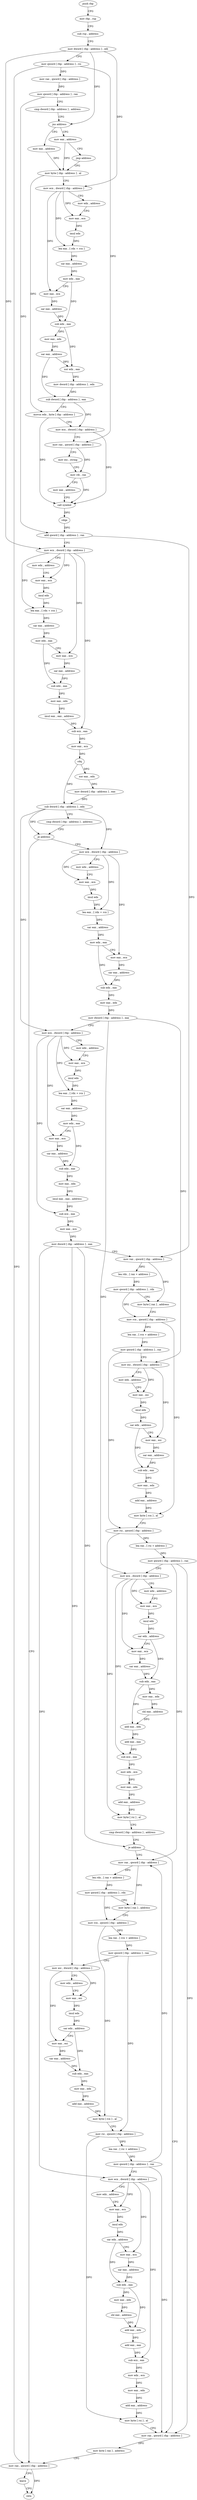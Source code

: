 digraph "func" {
"4330417" [label = "push rbp" ]
"4330418" [label = "mov rbp , rsp" ]
"4330421" [label = "sub rsp , address" ]
"4330425" [label = "mov dword [ rbp - address ] , edi" ]
"4330428" [label = "mov qword [ rbp - address ] , rsi" ]
"4330432" [label = "mov rax , qword [ rbp - address ]" ]
"4330436" [label = "mov qword [ rbp - address ] , rax" ]
"4330440" [label = "cmp dword [ rbp - address ] , address" ]
"4330444" [label = "jns address" ]
"4330453" [label = "mov eax , address" ]
"4330446" [label = "mov eax , address" ]
"4330458" [label = "mov byte [ rbp - address ] , al" ]
"4330451" [label = "jmp address" ]
"4330898" [label = "mov rax , qword [ rbp - address ]" ]
"4330902" [label = "leave" ]
"4330903" [label = "retn" ]
"4330594" [label = "mov ecx , dword [ rbp - address ]" ]
"4330597" [label = "mov edx , address" ]
"4330602" [label = "mov eax , ecx" ]
"4330604" [label = "imul edx" ]
"4330606" [label = "lea eax , [ rdx + rcx ]" ]
"4330609" [label = "sar eax , address" ]
"4330612" [label = "mov edx , eax" ]
"4330614" [label = "mov eax , ecx" ]
"4330616" [label = "sar eax , address" ]
"4330619" [label = "sub edx , eax" ]
"4330621" [label = "mov eax , edx" ]
"4330623" [label = "mov dword [ rbp - address ] , eax" ]
"4330626" [label = "mov ecx , dword [ rbp - address ]" ]
"4330629" [label = "mov edx , address" ]
"4330634" [label = "mov eax , ecx" ]
"4330636" [label = "imul edx" ]
"4330638" [label = "lea eax , [ rdx + rcx ]" ]
"4330641" [label = "sar eax , address" ]
"4330644" [label = "mov edx , eax" ]
"4330646" [label = "mov eax , ecx" ]
"4330648" [label = "sar eax , address" ]
"4330651" [label = "sub edx , eax" ]
"4330653" [label = "mov eax , edx" ]
"4330655" [label = "imul eax , eax , address" ]
"4330658" [label = "sub ecx , eax" ]
"4330660" [label = "mov eax , ecx" ]
"4330662" [label = "mov dword [ rbp - address ] , eax" ]
"4330665" [label = "mov rax , qword [ rbp - address ]" ]
"4330669" [label = "lea rdx , [ rax + address ]" ]
"4330673" [label = "mov qword [ rbp - address ] , rdx" ]
"4330677" [label = "mov byte [ rax ] , address" ]
"4330680" [label = "mov rcx , qword [ rbp - address ]" ]
"4330684" [label = "lea rax , [ rcx + address ]" ]
"4330688" [label = "mov qword [ rbp - address ] , rax" ]
"4330692" [label = "mov esi , dword [ rbp - address ]" ]
"4330695" [label = "mov edx , address" ]
"4330700" [label = "mov eax , esi" ]
"4330702" [label = "imul edx" ]
"4330704" [label = "sar edx , address" ]
"4330707" [label = "mov eax , esi" ]
"4330709" [label = "sar eax , address" ]
"4330712" [label = "sub edx , eax" ]
"4330714" [label = "mov eax , edx" ]
"4330716" [label = "add eax , address" ]
"4330719" [label = "mov byte [ rcx ] , al" ]
"4330721" [label = "mov rsi , qword [ rbp - address ]" ]
"4330725" [label = "lea rax , [ rsi + address ]" ]
"4330729" [label = "mov qword [ rbp - address ] , rax" ]
"4330733" [label = "mov ecx , dword [ rbp - address ]" ]
"4330736" [label = "mov edx , address" ]
"4330741" [label = "mov eax , ecx" ]
"4330743" [label = "imul edx" ]
"4330745" [label = "sar edx , address" ]
"4330748" [label = "mov eax , ecx" ]
"4330750" [label = "sar eax , address" ]
"4330753" [label = "sub edx , eax" ]
"4330755" [label = "mov eax , edx" ]
"4330757" [label = "shl eax , address" ]
"4330760" [label = "add eax , edx" ]
"4330762" [label = "add eax , eax" ]
"4330764" [label = "sub ecx , eax" ]
"4330766" [label = "mov edx , ecx" ]
"4330768" [label = "mov eax , edx" ]
"4330770" [label = "add eax , address" ]
"4330773" [label = "mov byte [ rsi ] , al" ]
"4330775" [label = "cmp dword [ rbp - address ] , address" ]
"4330779" [label = "je address" ]
"4330891" [label = "mov rax , qword [ rbp - address ]" ]
"4330781" [label = "mov rax , qword [ rbp - address ]" ]
"4330461" [label = "mov ecx , dword [ rbp - address ]" ]
"4330464" [label = "mov edx , address" ]
"4330469" [label = "mov eax , ecx" ]
"4330471" [label = "imul edx" ]
"4330473" [label = "lea eax , [ rdx + rcx ]" ]
"4330476" [label = "sar eax , address" ]
"4330479" [label = "mov edx , eax" ]
"4330481" [label = "mov eax , ecx" ]
"4330483" [label = "sar eax , address" ]
"4330486" [label = "sub edx , eax" ]
"4330488" [label = "mov eax , edx" ]
"4330490" [label = "sar eax , address" ]
"4330493" [label = "xor edx , eax" ]
"4330495" [label = "mov dword [ rbp - address ] , edx" ]
"4330498" [label = "sub dword [ rbp - address ] , eax" ]
"4330501" [label = "movsx edx , byte [ rbp - address ]" ]
"4330505" [label = "mov ecx , dword [ rbp - address ]" ]
"4330508" [label = "mov rax , qword [ rbp - address ]" ]
"4330512" [label = "mov esi , string" ]
"4330517" [label = "mov rdi , rax" ]
"4330520" [label = "mov eax , address" ]
"4330525" [label = "call symbol" ]
"4330530" [label = "cdqe" ]
"4330532" [label = "add qword [ rbp - address ] , rax" ]
"4330536" [label = "mov ecx , dword [ rbp - address ]" ]
"4330539" [label = "mov edx , address" ]
"4330544" [label = "mov eax , ecx" ]
"4330546" [label = "imul edx" ]
"4330548" [label = "lea eax , [ rdx + rcx ]" ]
"4330551" [label = "sar eax , address" ]
"4330554" [label = "mov edx , eax" ]
"4330556" [label = "mov eax , ecx" ]
"4330558" [label = "sar eax , address" ]
"4330561" [label = "sub edx , eax" ]
"4330563" [label = "mov eax , edx" ]
"4330565" [label = "imul eax , eax , address" ]
"4330571" [label = "sub ecx , eax" ]
"4330573" [label = "mov eax , ecx" ]
"4330575" [label = "cdq" ]
"4330576" [label = "xor eax , edx" ]
"4330578" [label = "mov dword [ rbp - address ] , eax" ]
"4330581" [label = "sub dword [ rbp - address ] , edx" ]
"4330584" [label = "cmp dword [ rbp - address ] , address" ]
"4330588" [label = "je address" ]
"4330895" [label = "mov byte [ rax ] , address" ]
"4330785" [label = "lea rdx , [ rax + address ]" ]
"4330789" [label = "mov qword [ rbp - address ] , rdx" ]
"4330793" [label = "mov byte [ rax ] , address" ]
"4330796" [label = "mov rcx , qword [ rbp - address ]" ]
"4330800" [label = "lea rax , [ rcx + address ]" ]
"4330804" [label = "mov qword [ rbp - address ] , rax" ]
"4330808" [label = "mov esi , dword [ rbp - address ]" ]
"4330811" [label = "mov edx , address" ]
"4330816" [label = "mov eax , esi" ]
"4330818" [label = "imul edx" ]
"4330820" [label = "sar edx , address" ]
"4330823" [label = "mov eax , esi" ]
"4330825" [label = "sar eax , address" ]
"4330828" [label = "sub edx , eax" ]
"4330830" [label = "mov eax , edx" ]
"4330832" [label = "add eax , address" ]
"4330835" [label = "mov byte [ rcx ] , al" ]
"4330837" [label = "mov rsi , qword [ rbp - address ]" ]
"4330841" [label = "lea rax , [ rsi + address ]" ]
"4330845" [label = "mov qword [ rbp - address ] , rax" ]
"4330849" [label = "mov ecx , dword [ rbp - address ]" ]
"4330852" [label = "mov edx , address" ]
"4330857" [label = "mov eax , ecx" ]
"4330859" [label = "imul edx" ]
"4330861" [label = "sar edx , address" ]
"4330864" [label = "mov eax , ecx" ]
"4330866" [label = "sar eax , address" ]
"4330869" [label = "sub edx , eax" ]
"4330871" [label = "mov eax , edx" ]
"4330873" [label = "shl eax , address" ]
"4330876" [label = "add eax , edx" ]
"4330878" [label = "add eax , eax" ]
"4330880" [label = "sub ecx , eax" ]
"4330882" [label = "mov edx , ecx" ]
"4330884" [label = "mov eax , edx" ]
"4330886" [label = "add eax , address" ]
"4330889" [label = "mov byte [ rsi ] , al" ]
"4330417" -> "4330418" [ label = "CFG" ]
"4330418" -> "4330421" [ label = "CFG" ]
"4330421" -> "4330425" [ label = "CFG" ]
"4330425" -> "4330428" [ label = "CFG" ]
"4330425" -> "4330444" [ label = "DFG" ]
"4330425" -> "4330461" [ label = "DFG" ]
"4330425" -> "4330536" [ label = "DFG" ]
"4330428" -> "4330432" [ label = "DFG" ]
"4330428" -> "4330508" [ label = "DFG" ]
"4330428" -> "4330898" [ label = "DFG" ]
"4330432" -> "4330436" [ label = "DFG" ]
"4330436" -> "4330440" [ label = "CFG" ]
"4330436" -> "4330532" [ label = "DFG" ]
"4330440" -> "4330444" [ label = "CFG" ]
"4330444" -> "4330453" [ label = "CFG" ]
"4330444" -> "4330446" [ label = "CFG" ]
"4330453" -> "4330458" [ label = "DFG" ]
"4330446" -> "4330451" [ label = "CFG" ]
"4330446" -> "4330458" [ label = "DFG" ]
"4330458" -> "4330461" [ label = "CFG" ]
"4330458" -> "4330501" [ label = "DFG" ]
"4330451" -> "4330458" [ label = "CFG" ]
"4330898" -> "4330902" [ label = "CFG" ]
"4330898" -> "4330903" [ label = "DFG" ]
"4330902" -> "4330903" [ label = "CFG" ]
"4330594" -> "4330597" [ label = "CFG" ]
"4330594" -> "4330602" [ label = "DFG" ]
"4330594" -> "4330606" [ label = "DFG" ]
"4330594" -> "4330614" [ label = "DFG" ]
"4330597" -> "4330602" [ label = "CFG" ]
"4330602" -> "4330604" [ label = "DFG" ]
"4330604" -> "4330606" [ label = "DFG" ]
"4330606" -> "4330609" [ label = "DFG" ]
"4330609" -> "4330612" [ label = "DFG" ]
"4330612" -> "4330614" [ label = "CFG" ]
"4330612" -> "4330619" [ label = "DFG" ]
"4330614" -> "4330616" [ label = "DFG" ]
"4330616" -> "4330619" [ label = "DFG" ]
"4330619" -> "4330621" [ label = "DFG" ]
"4330621" -> "4330623" [ label = "DFG" ]
"4330623" -> "4330626" [ label = "CFG" ]
"4330623" -> "4330692" [ label = "DFG" ]
"4330623" -> "4330733" [ label = "DFG" ]
"4330626" -> "4330629" [ label = "CFG" ]
"4330626" -> "4330634" [ label = "DFG" ]
"4330626" -> "4330638" [ label = "DFG" ]
"4330626" -> "4330646" [ label = "DFG" ]
"4330626" -> "4330658" [ label = "DFG" ]
"4330629" -> "4330634" [ label = "CFG" ]
"4330634" -> "4330636" [ label = "DFG" ]
"4330636" -> "4330638" [ label = "DFG" ]
"4330638" -> "4330641" [ label = "DFG" ]
"4330641" -> "4330644" [ label = "DFG" ]
"4330644" -> "4330646" [ label = "CFG" ]
"4330644" -> "4330651" [ label = "DFG" ]
"4330646" -> "4330648" [ label = "DFG" ]
"4330648" -> "4330651" [ label = "DFG" ]
"4330651" -> "4330653" [ label = "DFG" ]
"4330653" -> "4330655" [ label = "DFG" ]
"4330655" -> "4330658" [ label = "DFG" ]
"4330658" -> "4330660" [ label = "DFG" ]
"4330660" -> "4330662" [ label = "DFG" ]
"4330662" -> "4330665" [ label = "CFG" ]
"4330662" -> "4330779" [ label = "DFG" ]
"4330662" -> "4330808" [ label = "DFG" ]
"4330662" -> "4330849" [ label = "DFG" ]
"4330665" -> "4330669" [ label = "DFG" ]
"4330665" -> "4330677" [ label = "DFG" ]
"4330669" -> "4330673" [ label = "DFG" ]
"4330673" -> "4330677" [ label = "CFG" ]
"4330673" -> "4330680" [ label = "DFG" ]
"4330677" -> "4330680" [ label = "CFG" ]
"4330680" -> "4330684" [ label = "DFG" ]
"4330680" -> "4330719" [ label = "DFG" ]
"4330684" -> "4330688" [ label = "DFG" ]
"4330688" -> "4330692" [ label = "CFG" ]
"4330688" -> "4330721" [ label = "DFG" ]
"4330692" -> "4330695" [ label = "CFG" ]
"4330692" -> "4330700" [ label = "DFG" ]
"4330692" -> "4330707" [ label = "DFG" ]
"4330695" -> "4330700" [ label = "CFG" ]
"4330700" -> "4330702" [ label = "DFG" ]
"4330702" -> "4330704" [ label = "DFG" ]
"4330704" -> "4330707" [ label = "CFG" ]
"4330704" -> "4330712" [ label = "DFG" ]
"4330707" -> "4330709" [ label = "DFG" ]
"4330709" -> "4330712" [ label = "DFG" ]
"4330712" -> "4330714" [ label = "DFG" ]
"4330714" -> "4330716" [ label = "DFG" ]
"4330716" -> "4330719" [ label = "DFG" ]
"4330719" -> "4330721" [ label = "CFG" ]
"4330721" -> "4330725" [ label = "DFG" ]
"4330721" -> "4330773" [ label = "DFG" ]
"4330725" -> "4330729" [ label = "DFG" ]
"4330729" -> "4330733" [ label = "CFG" ]
"4330729" -> "4330891" [ label = "DFG" ]
"4330729" -> "4330781" [ label = "DFG" ]
"4330733" -> "4330736" [ label = "CFG" ]
"4330733" -> "4330741" [ label = "DFG" ]
"4330733" -> "4330748" [ label = "DFG" ]
"4330733" -> "4330764" [ label = "DFG" ]
"4330736" -> "4330741" [ label = "CFG" ]
"4330741" -> "4330743" [ label = "DFG" ]
"4330743" -> "4330745" [ label = "DFG" ]
"4330745" -> "4330748" [ label = "CFG" ]
"4330745" -> "4330753" [ label = "DFG" ]
"4330748" -> "4330750" [ label = "DFG" ]
"4330750" -> "4330753" [ label = "DFG" ]
"4330753" -> "4330755" [ label = "DFG" ]
"4330753" -> "4330760" [ label = "DFG" ]
"4330755" -> "4330757" [ label = "DFG" ]
"4330757" -> "4330760" [ label = "DFG" ]
"4330760" -> "4330762" [ label = "DFG" ]
"4330762" -> "4330764" [ label = "DFG" ]
"4330764" -> "4330766" [ label = "DFG" ]
"4330766" -> "4330768" [ label = "DFG" ]
"4330768" -> "4330770" [ label = "DFG" ]
"4330770" -> "4330773" [ label = "DFG" ]
"4330773" -> "4330775" [ label = "CFG" ]
"4330775" -> "4330779" [ label = "CFG" ]
"4330779" -> "4330891" [ label = "CFG" ]
"4330779" -> "4330781" [ label = "CFG" ]
"4330891" -> "4330895" [ label = "DFG" ]
"4330781" -> "4330785" [ label = "DFG" ]
"4330781" -> "4330793" [ label = "DFG" ]
"4330461" -> "4330464" [ label = "CFG" ]
"4330461" -> "4330469" [ label = "DFG" ]
"4330461" -> "4330473" [ label = "DFG" ]
"4330461" -> "4330481" [ label = "DFG" ]
"4330464" -> "4330469" [ label = "CFG" ]
"4330469" -> "4330471" [ label = "DFG" ]
"4330471" -> "4330473" [ label = "DFG" ]
"4330473" -> "4330476" [ label = "DFG" ]
"4330476" -> "4330479" [ label = "DFG" ]
"4330479" -> "4330481" [ label = "CFG" ]
"4330479" -> "4330486" [ label = "DFG" ]
"4330481" -> "4330483" [ label = "DFG" ]
"4330483" -> "4330486" [ label = "DFG" ]
"4330486" -> "4330488" [ label = "DFG" ]
"4330486" -> "4330493" [ label = "DFG" ]
"4330488" -> "4330490" [ label = "DFG" ]
"4330490" -> "4330493" [ label = "DFG" ]
"4330490" -> "4330498" [ label = "DFG" ]
"4330493" -> "4330495" [ label = "DFG" ]
"4330495" -> "4330498" [ label = "DFG" ]
"4330498" -> "4330501" [ label = "CFG" ]
"4330498" -> "4330505" [ label = "DFG" ]
"4330501" -> "4330505" [ label = "CFG" ]
"4330501" -> "4330525" [ label = "DFG" ]
"4330505" -> "4330508" [ label = "CFG" ]
"4330505" -> "4330525" [ label = "DFG" ]
"4330508" -> "4330512" [ label = "CFG" ]
"4330508" -> "4330517" [ label = "DFG" ]
"4330512" -> "4330517" [ label = "CFG" ]
"4330517" -> "4330520" [ label = "CFG" ]
"4330517" -> "4330525" [ label = "DFG" ]
"4330520" -> "4330525" [ label = "CFG" ]
"4330525" -> "4330530" [ label = "DFG" ]
"4330530" -> "4330532" [ label = "DFG" ]
"4330532" -> "4330536" [ label = "CFG" ]
"4330532" -> "4330665" [ label = "DFG" ]
"4330536" -> "4330539" [ label = "CFG" ]
"4330536" -> "4330544" [ label = "DFG" ]
"4330536" -> "4330548" [ label = "DFG" ]
"4330536" -> "4330556" [ label = "DFG" ]
"4330536" -> "4330571" [ label = "DFG" ]
"4330539" -> "4330544" [ label = "CFG" ]
"4330544" -> "4330546" [ label = "DFG" ]
"4330546" -> "4330548" [ label = "DFG" ]
"4330548" -> "4330551" [ label = "DFG" ]
"4330551" -> "4330554" [ label = "DFG" ]
"4330554" -> "4330556" [ label = "CFG" ]
"4330554" -> "4330561" [ label = "DFG" ]
"4330556" -> "4330558" [ label = "DFG" ]
"4330558" -> "4330561" [ label = "DFG" ]
"4330561" -> "4330563" [ label = "DFG" ]
"4330563" -> "4330565" [ label = "DFG" ]
"4330565" -> "4330571" [ label = "DFG" ]
"4330571" -> "4330573" [ label = "DFG" ]
"4330573" -> "4330575" [ label = "DFG" ]
"4330575" -> "4330576" [ label = "DFG" ]
"4330575" -> "4330581" [ label = "DFG" ]
"4330576" -> "4330578" [ label = "DFG" ]
"4330578" -> "4330581" [ label = "DFG" ]
"4330581" -> "4330584" [ label = "CFG" ]
"4330581" -> "4330588" [ label = "DFG" ]
"4330581" -> "4330594" [ label = "DFG" ]
"4330581" -> "4330626" [ label = "DFG" ]
"4330584" -> "4330588" [ label = "CFG" ]
"4330588" -> "4330898" [ label = "CFG" ]
"4330588" -> "4330594" [ label = "CFG" ]
"4330895" -> "4330898" [ label = "CFG" ]
"4330785" -> "4330789" [ label = "DFG" ]
"4330789" -> "4330793" [ label = "CFG" ]
"4330789" -> "4330796" [ label = "DFG" ]
"4330793" -> "4330796" [ label = "CFG" ]
"4330796" -> "4330800" [ label = "DFG" ]
"4330796" -> "4330835" [ label = "DFG" ]
"4330800" -> "4330804" [ label = "DFG" ]
"4330804" -> "4330808" [ label = "CFG" ]
"4330804" -> "4330837" [ label = "DFG" ]
"4330808" -> "4330811" [ label = "CFG" ]
"4330808" -> "4330816" [ label = "DFG" ]
"4330808" -> "4330823" [ label = "DFG" ]
"4330811" -> "4330816" [ label = "CFG" ]
"4330816" -> "4330818" [ label = "DFG" ]
"4330818" -> "4330820" [ label = "DFG" ]
"4330820" -> "4330823" [ label = "CFG" ]
"4330820" -> "4330828" [ label = "DFG" ]
"4330823" -> "4330825" [ label = "DFG" ]
"4330825" -> "4330828" [ label = "DFG" ]
"4330828" -> "4330830" [ label = "DFG" ]
"4330830" -> "4330832" [ label = "DFG" ]
"4330832" -> "4330835" [ label = "DFG" ]
"4330835" -> "4330837" [ label = "CFG" ]
"4330837" -> "4330841" [ label = "DFG" ]
"4330837" -> "4330889" [ label = "DFG" ]
"4330841" -> "4330845" [ label = "DFG" ]
"4330845" -> "4330849" [ label = "CFG" ]
"4330845" -> "4330891" [ label = "DFG" ]
"4330845" -> "4330781" [ label = "DFG" ]
"4330849" -> "4330852" [ label = "CFG" ]
"4330849" -> "4330857" [ label = "DFG" ]
"4330849" -> "4330864" [ label = "DFG" ]
"4330849" -> "4330880" [ label = "DFG" ]
"4330852" -> "4330857" [ label = "CFG" ]
"4330857" -> "4330859" [ label = "DFG" ]
"4330859" -> "4330861" [ label = "DFG" ]
"4330861" -> "4330864" [ label = "CFG" ]
"4330861" -> "4330869" [ label = "DFG" ]
"4330864" -> "4330866" [ label = "DFG" ]
"4330866" -> "4330869" [ label = "DFG" ]
"4330869" -> "4330871" [ label = "DFG" ]
"4330869" -> "4330876" [ label = "DFG" ]
"4330871" -> "4330873" [ label = "DFG" ]
"4330873" -> "4330876" [ label = "DFG" ]
"4330876" -> "4330878" [ label = "DFG" ]
"4330878" -> "4330880" [ label = "DFG" ]
"4330880" -> "4330882" [ label = "DFG" ]
"4330882" -> "4330884" [ label = "DFG" ]
"4330884" -> "4330886" [ label = "DFG" ]
"4330886" -> "4330889" [ label = "DFG" ]
"4330889" -> "4330891" [ label = "CFG" ]
}
